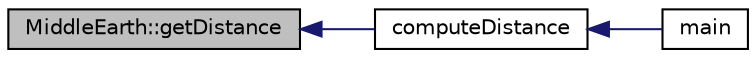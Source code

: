 digraph "MiddleEarth::getDistance"
{
  edge [fontname="Helvetica",fontsize="10",labelfontname="Helvetica",labelfontsize="10"];
  node [fontname="Helvetica",fontsize="10",shape=record];
  rankdir="LR";
  Node5 [label="MiddleEarth::getDistance",height=0.2,width=0.4,color="black", fillcolor="grey75", style="filled", fontcolor="black"];
  Node5 -> Node6 [dir="back",color="midnightblue",fontsize="10",style="solid",fontname="Helvetica"];
  Node6 [label="computeDistance",height=0.2,width=0.4,color="black", fillcolor="white", style="filled",URL="$travelling_8cpp.html#a3ebf9a45c8096113087be5ff2486f603"];
  Node6 -> Node7 [dir="back",color="midnightblue",fontsize="10",style="solid",fontname="Helvetica"];
  Node7 [label="main",height=0.2,width=0.4,color="black", fillcolor="white", style="filled",URL="$travelling_8cpp.html#a5ea466849f21e6c2be4ef9b2eb8868d3",tooltip="Main function Scans command line inputs, creates a world for computation and calls computeDistance..."];
}
